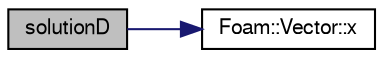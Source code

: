 digraph "solutionD"
{
  bgcolor="transparent";
  edge [fontname="FreeSans",fontsize="10",labelfontname="FreeSans",labelfontsize="10"];
  node [fontname="FreeSans",fontsize="10",shape=record];
  rankdir="LR";
  Node9823 [label="solutionD",height=0.2,width=0.4,color="black", fillcolor="grey75", style="filled", fontcolor="black"];
  Node9823 -> Node9824 [color="midnightblue",fontsize="10",style="solid",fontname="FreeSans"];
  Node9824 [label="Foam::Vector::x",height=0.2,width=0.4,color="black",URL="$a28442.html#a63327976e5a8359700064a02ae22548e"];
}

